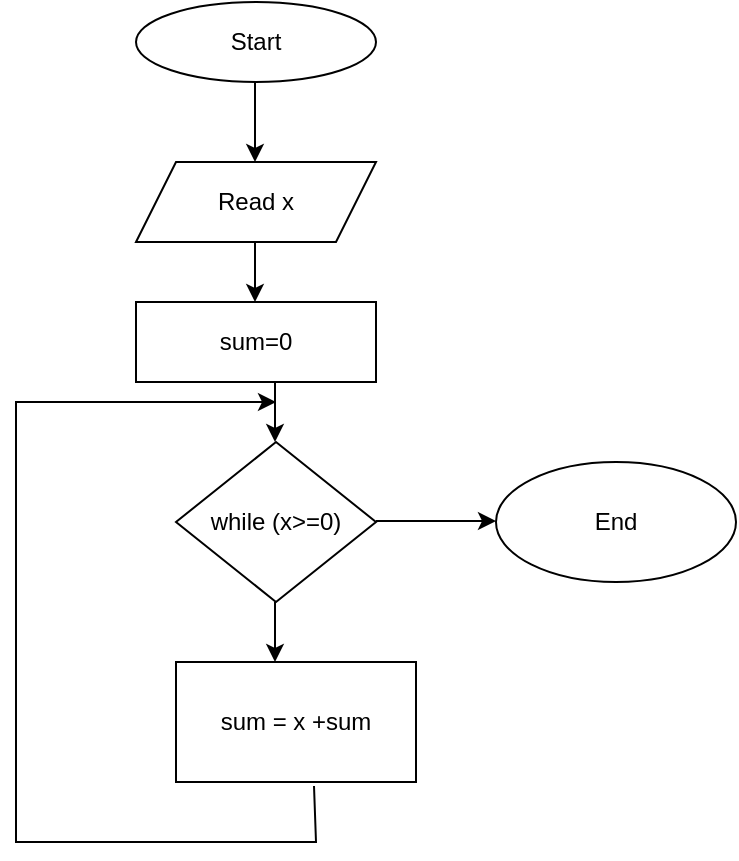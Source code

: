 <mxfile version="21.6.5" type="github">
  <diagram name="Page-1" id="Wve78tyIdDjjZmSnGpb8">
    <mxGraphModel dx="880" dy="462" grid="1" gridSize="10" guides="1" tooltips="1" connect="1" arrows="1" fold="1" page="1" pageScale="1" pageWidth="850" pageHeight="1100" math="0" shadow="0">
      <root>
        <mxCell id="0" />
        <mxCell id="1" parent="0" />
        <mxCell id="C_o1TFAev7TKmxPY4ZVV-1" value="Start" style="ellipse;whiteSpace=wrap;html=1;" vertex="1" parent="1">
          <mxGeometry x="330" width="120" height="40" as="geometry" />
        </mxCell>
        <mxCell id="C_o1TFAev7TKmxPY4ZVV-2" value="" style="endArrow=classic;html=1;rounded=0;" edge="1" parent="1">
          <mxGeometry width="50" height="50" relative="1" as="geometry">
            <mxPoint x="389.5" y="40" as="sourcePoint" />
            <mxPoint x="389.5" y="80" as="targetPoint" />
          </mxGeometry>
        </mxCell>
        <mxCell id="C_o1TFAev7TKmxPY4ZVV-3" value="Read x" style="shape=parallelogram;perimeter=parallelogramPerimeter;whiteSpace=wrap;html=1;fixedSize=1;" vertex="1" parent="1">
          <mxGeometry x="330" y="80" width="120" height="40" as="geometry" />
        </mxCell>
        <mxCell id="C_o1TFAev7TKmxPY4ZVV-4" value="sum=0" style="rounded=0;whiteSpace=wrap;html=1;" vertex="1" parent="1">
          <mxGeometry x="330" y="150" width="120" height="40" as="geometry" />
        </mxCell>
        <mxCell id="C_o1TFAev7TKmxPY4ZVV-5" value="while (x&amp;gt;=0)" style="rhombus;whiteSpace=wrap;html=1;" vertex="1" parent="1">
          <mxGeometry x="350" y="220" width="100" height="80" as="geometry" />
        </mxCell>
        <mxCell id="C_o1TFAev7TKmxPY4ZVV-6" value="sum = x +sum" style="rounded=0;whiteSpace=wrap;html=1;" vertex="1" parent="1">
          <mxGeometry x="350" y="330" width="120" height="60" as="geometry" />
        </mxCell>
        <mxCell id="C_o1TFAev7TKmxPY4ZVV-7" value="End" style="ellipse;whiteSpace=wrap;html=1;" vertex="1" parent="1">
          <mxGeometry x="510" y="230" width="120" height="60" as="geometry" />
        </mxCell>
        <mxCell id="C_o1TFAev7TKmxPY4ZVV-8" value="" style="endArrow=classic;html=1;rounded=0;exitX=0.575;exitY=1.033;exitDx=0;exitDy=0;exitPerimeter=0;" edge="1" parent="1" source="C_o1TFAev7TKmxPY4ZVV-6">
          <mxGeometry width="50" height="50" relative="1" as="geometry">
            <mxPoint x="420" y="410" as="sourcePoint" />
            <mxPoint x="400" y="200" as="targetPoint" />
            <Array as="points">
              <mxPoint x="420" y="420" />
              <mxPoint x="270" y="420" />
              <mxPoint x="270" y="200" />
              <mxPoint x="320" y="200" />
            </Array>
          </mxGeometry>
        </mxCell>
        <mxCell id="C_o1TFAev7TKmxPY4ZVV-9" value="" style="endArrow=classic;html=1;rounded=0;elbow=vertical;" edge="1" parent="1">
          <mxGeometry width="50" height="50" relative="1" as="geometry">
            <mxPoint x="389.5" y="120" as="sourcePoint" />
            <mxPoint x="389.5" y="150" as="targetPoint" />
          </mxGeometry>
        </mxCell>
        <mxCell id="C_o1TFAev7TKmxPY4ZVV-10" value="" style="endArrow=classic;html=1;rounded=0;elbow=vertical;" edge="1" parent="1">
          <mxGeometry width="50" height="50" relative="1" as="geometry">
            <mxPoint x="399.5" y="190" as="sourcePoint" />
            <mxPoint x="399.5" y="220" as="targetPoint" />
          </mxGeometry>
        </mxCell>
        <mxCell id="C_o1TFAev7TKmxPY4ZVV-11" value="" style="endArrow=classic;html=1;rounded=0;elbow=vertical;" edge="1" parent="1">
          <mxGeometry width="50" height="50" relative="1" as="geometry">
            <mxPoint x="450" y="259.5" as="sourcePoint" />
            <mxPoint x="510" y="259.5" as="targetPoint" />
          </mxGeometry>
        </mxCell>
        <mxCell id="C_o1TFAev7TKmxPY4ZVV-12" value="" style="endArrow=classic;html=1;rounded=0;elbow=vertical;" edge="1" parent="1">
          <mxGeometry width="50" height="50" relative="1" as="geometry">
            <mxPoint x="399.5" y="300" as="sourcePoint" />
            <mxPoint x="399.5" y="330" as="targetPoint" />
          </mxGeometry>
        </mxCell>
      </root>
    </mxGraphModel>
  </diagram>
</mxfile>
